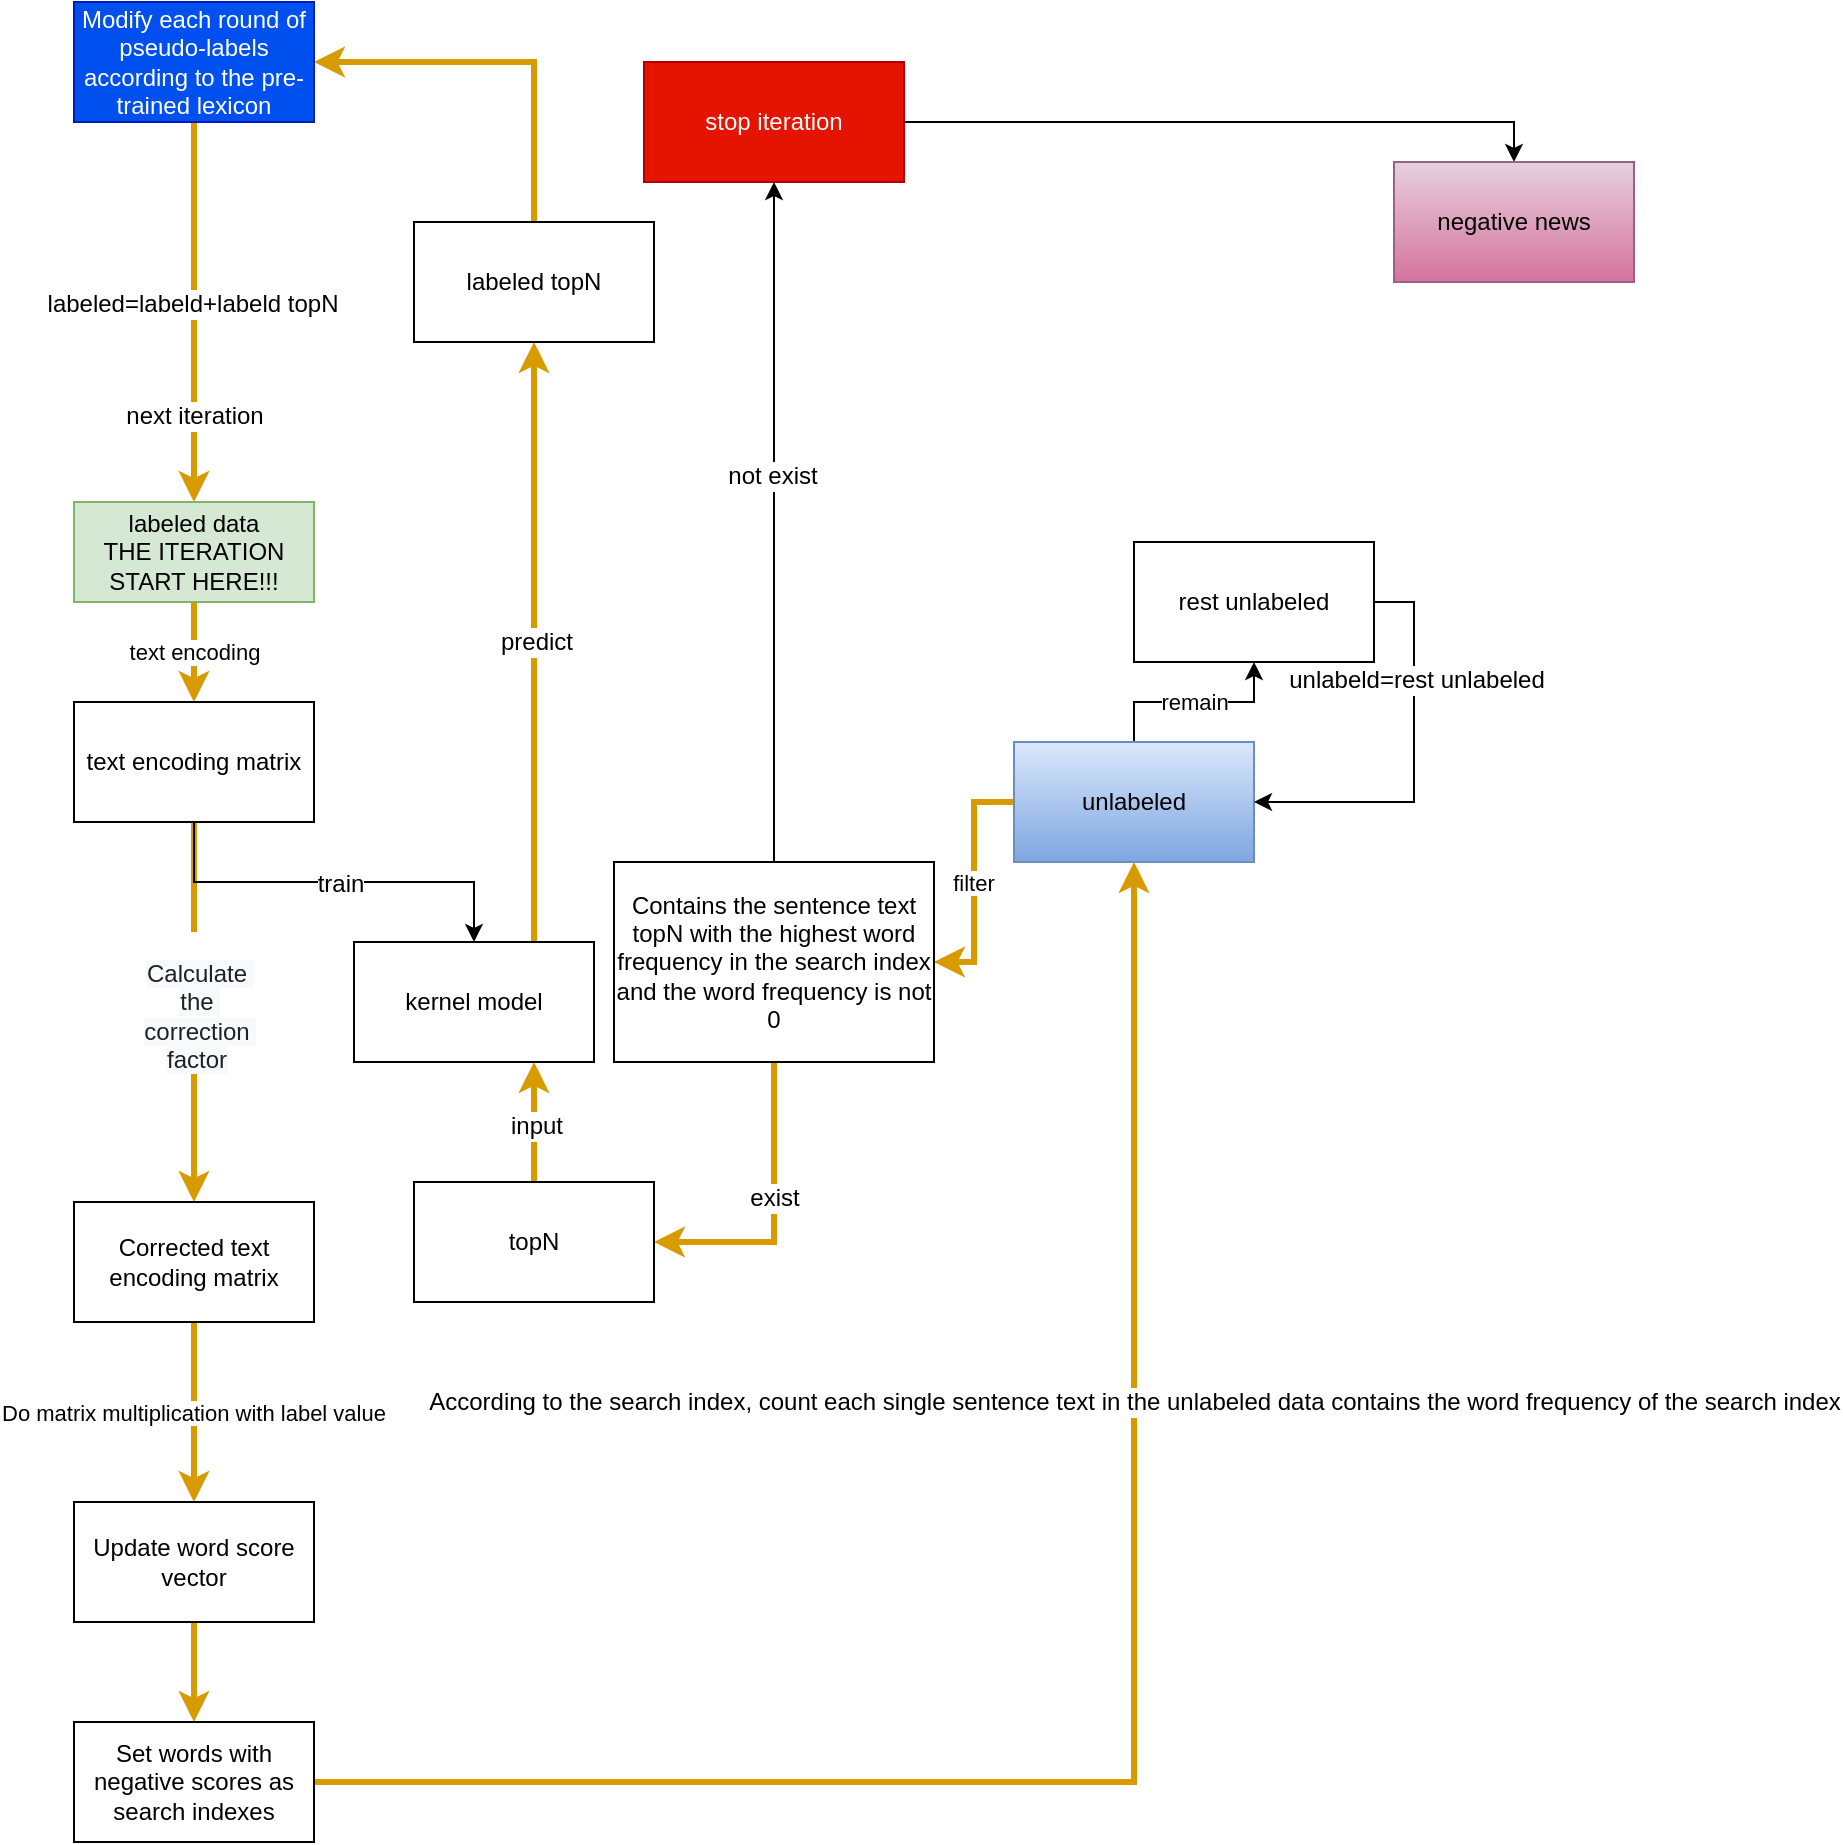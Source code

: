 <mxfile version="12.2.4" pages="1"><diagram id="DPCDUxlPShJ0qaT3gdtt" name="Page-1"><mxGraphModel dx="1105" dy="2004" grid="1" gridSize="10" guides="1" tooltips="1" connect="1" arrows="1" fold="1" page="1" pageScale="1" pageWidth="827" pageHeight="1169" math="0" shadow="0"><root><mxCell id="0"/><mxCell id="1" parent="0"/><mxCell id="11" style="edgeStyle=orthogonalEdgeStyle;rounded=0;orthogonalLoop=1;jettySize=auto;html=1;gradientColor=#ffa500;fillColor=#ffcd28;strokeColor=#d79b00;strokeWidth=3;exitX=0.5;exitY=1;exitDx=0;exitDy=0;" parent="1" source="61" target="10" edge="1"><mxGeometry relative="1" as="geometry"/></mxCell><mxCell id="12" value="&lt;br&gt;&lt;span style=&quot;color: rgb(32 , 33 , 36) ; font-family: &amp;#34;arial&amp;#34; , sans-serif ; text-align: left ; white-space: pre-wrap ; background-color: rgb(248 , 249 , 250)&quot;&gt;Calculate the correction factor&lt;/span&gt;" style="text;html=1;resizable=0;points=[];align=center;verticalAlign=middle;labelBackgroundColor=#ffffff;" parent="11" vertex="1" connectable="0"><mxGeometry x="-0.295" y="-3" relative="1" as="geometry"><mxPoint x="3.5" y="22.5" as="offset"/></mxGeometry></mxCell><mxCell id="19" style="edgeStyle=orthogonalEdgeStyle;rounded=0;orthogonalLoop=1;jettySize=auto;html=1;exitX=0.5;exitY=1;exitDx=0;exitDy=0;entryX=0.5;entryY=0;entryDx=0;entryDy=0;" parent="1" source="61" target="17" edge="1"><mxGeometry relative="1" as="geometry"/></mxCell><mxCell id="20" value="train" style="text;html=1;resizable=0;points=[];align=center;verticalAlign=middle;labelBackgroundColor=#ffffff;" parent="19" vertex="1" connectable="0"><mxGeometry x="0.027" y="-1" relative="1" as="geometry"><mxPoint as="offset"/></mxGeometry></mxCell><mxCell id="62" value="text encoding" style="edgeStyle=orthogonalEdgeStyle;rounded=0;orthogonalLoop=1;jettySize=auto;html=1;entryX=0.5;entryY=0;entryDx=0;entryDy=0;strokeWidth=3;gradientColor=#ffa500;fillColor=#ffcd28;strokeColor=#d79b00;" parent="1" source="5" target="61" edge="1"><mxGeometry relative="1" as="geometry"/></mxCell><mxCell id="5" value="labeled data&lt;br&gt;THE ITERATION START HERE!!!" style="rounded=0;whiteSpace=wrap;html=1;fillColor=#d5e8d4;strokeColor=#82b366;" parent="1" vertex="1"><mxGeometry x="90" y="140" width="120" height="50" as="geometry"/></mxCell><mxCell id="29" value="filter" style="edgeStyle=orthogonalEdgeStyle;rounded=0;orthogonalLoop=1;jettySize=auto;entryX=1;entryY=0.5;entryDx=0;entryDy=0;gradientColor=#ffa500;fillColor=#ffcd28;strokeColor=#d79b00;strokeWidth=3;" parent="1" source="8" target="23" edge="1"><mxGeometry relative="1" as="geometry"/></mxCell><mxCell id="30" value="remain" style="edgeStyle=orthogonalEdgeStyle;rounded=0;orthogonalLoop=1;jettySize=auto;html=1;exitX=0.5;exitY=0;exitDx=0;exitDy=0;entryX=0.5;entryY=1;entryDx=0;entryDy=0;" parent="1" source="8" target="24" edge="1"><mxGeometry relative="1" as="geometry"/></mxCell><mxCell id="8" value="unlabeled" style="rounded=0;whiteSpace=wrap;html=1;gradientColor=#7ea6e0;fillColor=#dae8fc;strokeColor=#6c8ebf;" parent="1" vertex="1"><mxGeometry x="560" y="260" width="120" height="60" as="geometry"/></mxCell><mxCell id="15" value="Do matrix multiplication with label value" style="edgeStyle=orthogonalEdgeStyle;rounded=0;orthogonalLoop=1;jettySize=auto;entryX=0.5;entryY=0;entryDx=0;entryDy=0;gradientColor=#ffa500;fillColor=#ffcd28;strokeColor=#d79b00;strokeWidth=3;" parent="1" source="10" target="13" edge="1"><mxGeometry relative="1" as="geometry"/></mxCell><mxCell id="10" value="Corrected text encoding matrix" style="rounded=0;whiteSpace=wrap;" parent="1" vertex="1"><mxGeometry x="90" y="490" width="120" height="60" as="geometry"/></mxCell><mxCell id="16" style="edgeStyle=orthogonalEdgeStyle;rounded=0;orthogonalLoop=1;jettySize=auto;html=1;entryX=0.5;entryY=0;entryDx=0;entryDy=0;gradientColor=#ffa500;fillColor=#ffcd28;strokeColor=#d79b00;strokeWidth=3;" parent="1" source="13" target="14" edge="1"><mxGeometry relative="1" as="geometry"/></mxCell><mxCell id="13" value="Update word score vector" style="rounded=0;whiteSpace=wrap;html=1;" parent="1" vertex="1"><mxGeometry x="90" y="640" width="120" height="60" as="geometry"/></mxCell><mxCell id="21" style="edgeStyle=orthogonalEdgeStyle;rounded=0;orthogonalLoop=1;jettySize=auto;html=1;exitX=1;exitY=0.5;exitDx=0;exitDy=0;gradientColor=#ffa500;fillColor=#ffcd28;strokeColor=#d79b00;strokeWidth=3;" parent="1" source="14" target="8" edge="1"><mxGeometry relative="1" as="geometry"/></mxCell><mxCell id="22" value="According to the search index, count each single sentence text in the unlabeled data contains the word frequency of the search index" style="text;html=1;resizable=0;points=[];align=center;verticalAlign=middle;labelBackgroundColor=#ffffff;" parent="21" vertex="1" connectable="0"><mxGeometry x="0.492" y="1" relative="1" as="geometry"><mxPoint x="1" y="49" as="offset"/></mxGeometry></mxCell><mxCell id="14" value="Set words with negative scores as search indexes" style="rounded=0;whiteSpace=wrap;" parent="1" vertex="1"><mxGeometry x="90" y="750" width="120" height="60" as="geometry"/></mxCell><mxCell id="46" style="edgeStyle=orthogonalEdgeStyle;rounded=0;orthogonalLoop=1;jettySize=auto;html=1;exitX=0.75;exitY=0;exitDx=0;exitDy=0;entryX=0.5;entryY=1;entryDx=0;entryDy=0;gradientColor=#ffa500;fillColor=#ffcd28;strokeColor=#d79b00;strokeWidth=3;" parent="1" source="17" target="45" edge="1"><mxGeometry relative="1" as="geometry"/></mxCell><mxCell id="47" value="predict" style="text;html=1;resizable=0;points=[];align=center;verticalAlign=middle;labelBackgroundColor=#ffffff;" parent="46" vertex="1" connectable="0"><mxGeometry y="-1" relative="1" as="geometry"><mxPoint as="offset"/></mxGeometry></mxCell><mxCell id="17" value="kernel model" style="rounded=0;whiteSpace=wrap;html=1;" parent="1" vertex="1"><mxGeometry x="230" y="360" width="120" height="60" as="geometry"/></mxCell><mxCell id="37" style="edgeStyle=orthogonalEdgeStyle;rounded=0;orthogonalLoop=1;jettySize=auto;html=1;exitX=0.5;exitY=0;exitDx=0;exitDy=0;entryX=0.5;entryY=1;entryDx=0;entryDy=0;" parent="1" source="23" target="36" edge="1"><mxGeometry relative="1" as="geometry"/></mxCell><mxCell id="52" value="not exist" style="text;html=1;resizable=0;points=[];align=center;verticalAlign=middle;labelBackgroundColor=#ffffff;" parent="37" vertex="1" connectable="0"><mxGeometry x="0.138" y="1" relative="1" as="geometry"><mxPoint as="offset"/></mxGeometry></mxCell><mxCell id="39" style="edgeStyle=orthogonalEdgeStyle;rounded=0;orthogonalLoop=1;jettySize=auto;html=1;exitX=0.5;exitY=1;exitDx=0;exitDy=0;entryX=1;entryY=0.5;entryDx=0;entryDy=0;gradientColor=#ffa500;fillColor=#ffcd28;strokeColor=#d79b00;strokeWidth=3;" parent="1" source="23" target="35" edge="1"><mxGeometry relative="1" as="geometry"/></mxCell><mxCell id="53" value="exist" style="text;html=1;resizable=0;points=[];align=center;verticalAlign=middle;labelBackgroundColor=#ffffff;" parent="39" vertex="1" connectable="0"><mxGeometry x="-0.1" relative="1" as="geometry"><mxPoint as="offset"/></mxGeometry></mxCell><mxCell id="23" value="&lt;span style=&quot;background-color: rgb(255 , 255 , 255)&quot;&gt;Contains the sentence text topN with the highest word frequency in the search index and the word frequency is not 0&lt;/span&gt;" style="rounded=0;whiteSpace=wrap;html=1;" parent="1" vertex="1"><mxGeometry x="360" y="320" width="160" height="100" as="geometry"/></mxCell><mxCell id="33" style="edgeStyle=orthogonalEdgeStyle;rounded=0;orthogonalLoop=1;jettySize=auto;html=1;exitX=1;exitY=0.5;exitDx=0;exitDy=0;entryX=1;entryY=0.5;entryDx=0;entryDy=0;" parent="1" source="24" target="8" edge="1"><mxGeometry relative="1" as="geometry"/></mxCell><mxCell id="34" value="unlabeld=rest unlabeled" style="text;html=1;resizable=0;points=[];align=center;verticalAlign=middle;labelBackgroundColor=#ffffff;" parent="33" vertex="1" connectable="0"><mxGeometry x="-0.409" y="1" relative="1" as="geometry"><mxPoint as="offset"/></mxGeometry></mxCell><mxCell id="24" value="rest unlabeled" style="rounded=0;whiteSpace=wrap;html=1;" parent="1" vertex="1"><mxGeometry x="620" y="160" width="120" height="60" as="geometry"/></mxCell><mxCell id="41" style="edgeStyle=orthogonalEdgeStyle;rounded=0;orthogonalLoop=1;jettySize=auto;html=1;exitX=0.5;exitY=0;exitDx=0;exitDy=0;entryX=0.75;entryY=1;entryDx=0;entryDy=0;gradientColor=#ffa500;fillColor=#ffcd28;strokeColor=#d79b00;strokeWidth=3;" parent="1" source="35" target="17" edge="1"><mxGeometry relative="1" as="geometry"/></mxCell><mxCell id="42" value="input" style="text;html=1;resizable=0;points=[];align=center;verticalAlign=middle;labelBackgroundColor=#ffffff;" parent="41" vertex="1" connectable="0"><mxGeometry x="-0.067" y="-1" relative="1" as="geometry"><mxPoint as="offset"/></mxGeometry></mxCell><mxCell id="35" value="topN" style="rounded=0;whiteSpace=wrap;html=1;" parent="1" vertex="1"><mxGeometry x="260" y="480" width="120" height="60" as="geometry"/></mxCell><mxCell id="65" style="edgeStyle=orthogonalEdgeStyle;rounded=0;orthogonalLoop=1;jettySize=auto;html=1;entryX=0.5;entryY=0;entryDx=0;entryDy=0;labelBackgroundColor=#FF9933;strokeWidth=1;fontColor=#FF8000;strokeColor=#000000;" parent="1" source="36" target="59" edge="1"><mxGeometry relative="1" as="geometry"/></mxCell><mxCell id="36" value="stop iteration" style="rounded=0;whiteSpace=wrap;html=1;fillColor=#e51400;strokeColor=#B20000;fontColor=#ffffff;" parent="1" vertex="1"><mxGeometry x="375" y="-80" width="130" height="60" as="geometry"/></mxCell><mxCell id="48" style="edgeStyle=orthogonalEdgeStyle;rounded=0;orthogonalLoop=1;jettySize=auto;html=1;entryX=0.5;entryY=0;entryDx=0;entryDy=0;gradientColor=#ffa500;fillColor=#ffcd28;strokeColor=#d79b00;strokeWidth=3;exitX=0.5;exitY=1;exitDx=0;exitDy=0;" parent="1" source="63" target="5" edge="1"><mxGeometry relative="1" as="geometry"/></mxCell><mxCell id="49" value="labeled=labeld+labeld topN" style="text;html=1;resizable=0;points=[];align=center;verticalAlign=middle;labelBackgroundColor=#ffffff;" parent="48" vertex="1" connectable="0"><mxGeometry x="-0.043" y="-1" relative="1" as="geometry"><mxPoint as="offset"/></mxGeometry></mxCell><mxCell id="50" value="next iteration" style="text;html=1;resizable=0;points=[];align=center;verticalAlign=middle;labelBackgroundColor=#ffffff;" parent="48" vertex="1" connectable="0"><mxGeometry x="0.546" relative="1" as="geometry"><mxPoint as="offset"/></mxGeometry></mxCell><mxCell id="64" style="edgeStyle=orthogonalEdgeStyle;rounded=0;orthogonalLoop=1;jettySize=auto;html=1;exitX=0.5;exitY=0;exitDx=0;exitDy=0;entryX=1;entryY=0.5;entryDx=0;entryDy=0;fontColor=#FF8000;labelBackgroundColor=#FF9933;gradientColor=#ffa500;fillColor=#ffcd28;strokeColor=#d79b00;strokeWidth=3;" parent="1" source="45" target="63" edge="1"><mxGeometry relative="1" as="geometry"/></mxCell><mxCell id="45" value="labeled topN" style="rounded=0;whiteSpace=wrap;html=1;" parent="1" vertex="1"><mxGeometry x="260" width="120" height="60" as="geometry"/></mxCell><mxCell id="59" value="negative news" style="rounded=0;whiteSpace=wrap;fillColor=#e6d0de;strokeColor=#996185;gradientColor=#d5739d;" parent="1" vertex="1"><mxGeometry x="750" y="-30" width="120" height="60" as="geometry"/></mxCell><mxCell id="61" value="text encoding matrix" style="rounded=0;whiteSpace=wrap;html=1;" parent="1" vertex="1"><mxGeometry x="90" y="240" width="120" height="60" as="geometry"/></mxCell><mxCell id="63" value="Modify each round of pseudo-labels according to the pre-trained lexicon" style="rounded=0;whiteSpace=wrap;fillColor=#0050ef;strokeColor=#001DBC;fontColor=#ffffff;" parent="1" vertex="1"><mxGeometry x="90" y="-110" width="120" height="60" as="geometry"/></mxCell></root></mxGraphModel></diagram></mxfile>